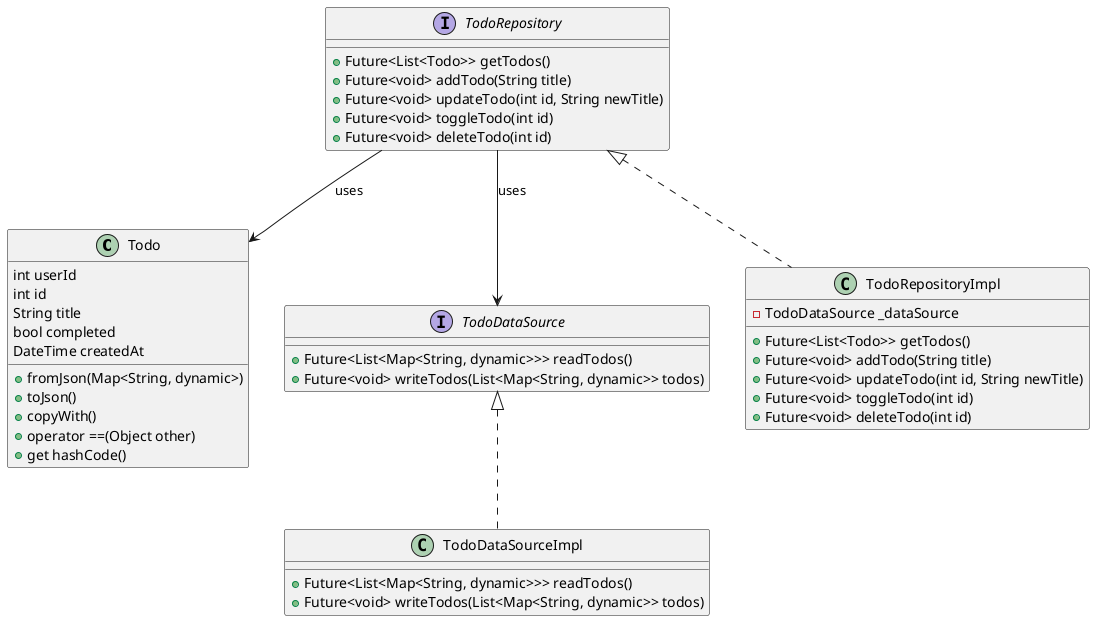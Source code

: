 @startuml

class Todo {
    int userId
    int id
    String title
    bool completed
    DateTime createdAt

    +fromJson(Map<String, dynamic>)
    +toJson()
    +copyWith()
    +operator ==(Object other)
    +get hashCode()
}

interface TodoDataSource {
    +Future<List<Map<String, dynamic>>> readTodos()
    +Future<void> writeTodos(List<Map<String, dynamic>> todos)
}

interface TodoRepository {
    +Future<List<Todo>> getTodos()
    +Future<void> addTodo(String title)
    +Future<void> updateTodo(int id, String newTitle)
    +Future<void> toggleTodo(int id)
    +Future<void> deleteTodo(int id)
}

class TodoDataSourceImpl implements TodoDataSource {
    +Future<List<Map<String, dynamic>>> readTodos()
    +Future<void> writeTodos(List<Map<String, dynamic>> todos)
}

class TodoRepositoryImpl implements TodoRepository{
    - TodoDataSource _dataSource
    +Future<List<Todo>> getTodos()
    +Future<void> addTodo(String title)
    +Future<void> updateTodo(int id, String newTitle)
    +Future<void> toggleTodo(int id)
    +Future<void> deleteTodo(int id)
}


TodoRepository --> TodoDataSource : uses
TodoRepository --> Todo : uses
@enduml